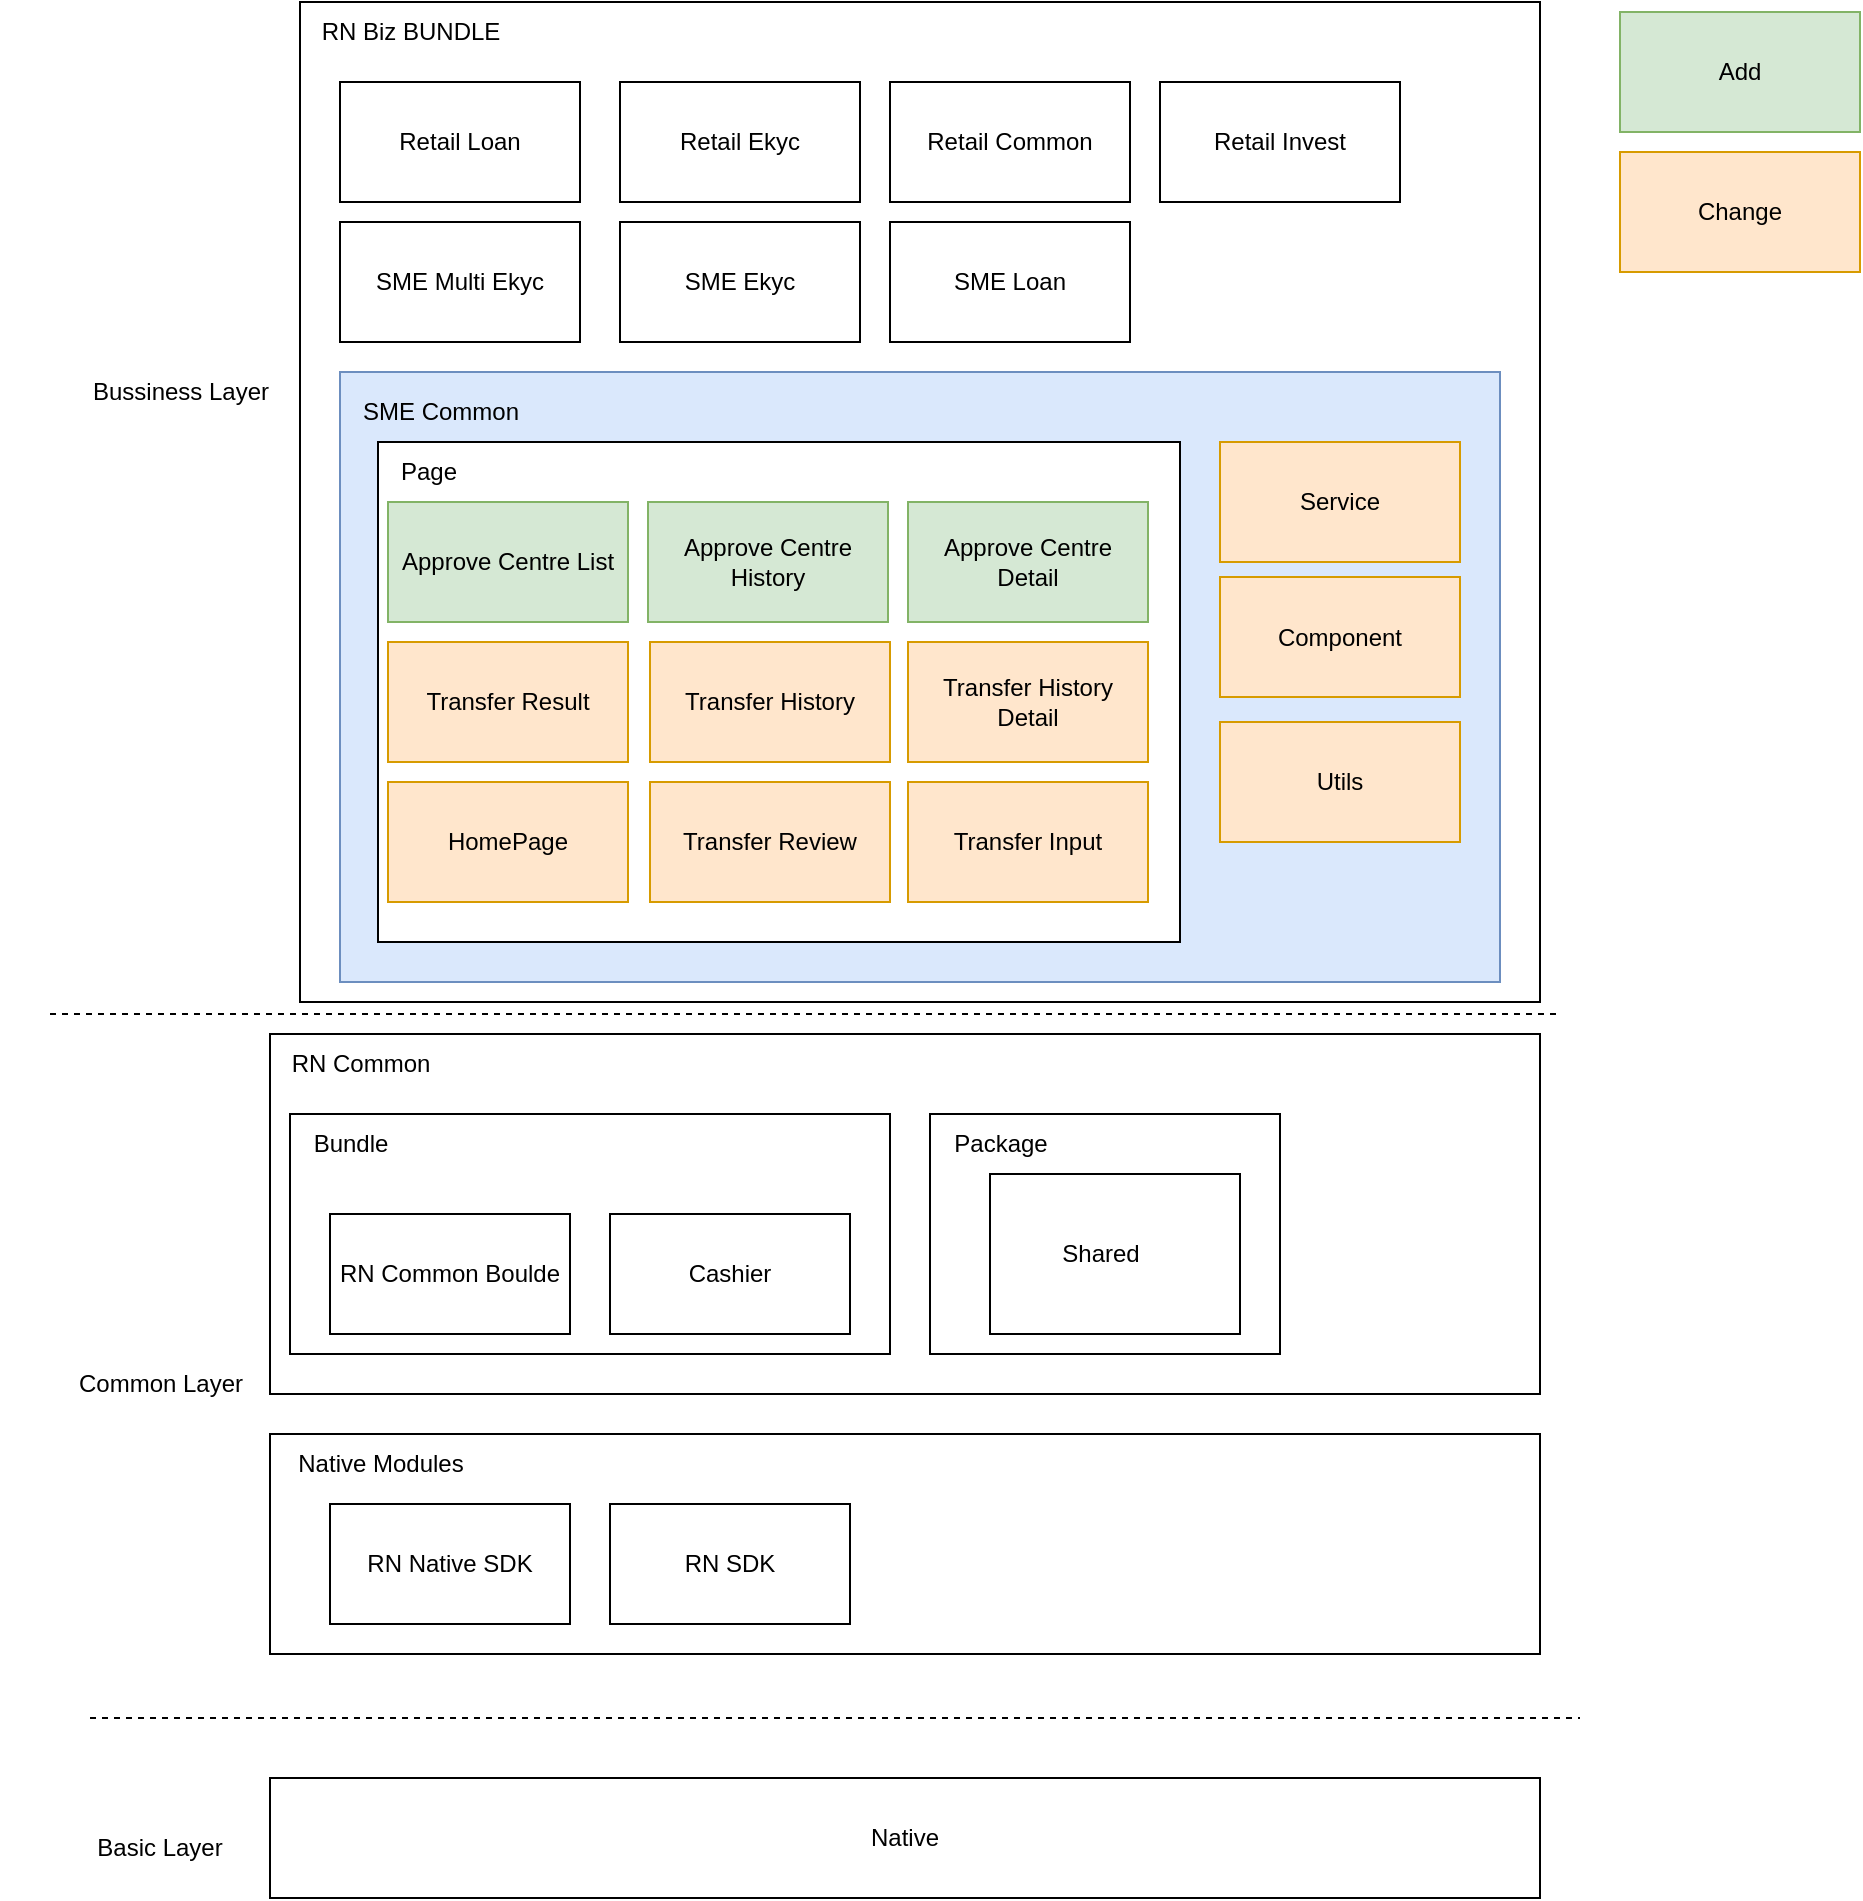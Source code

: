 <mxfile version="22.0.4" type="github" pages="4">
  <diagram name="第 1 页" id="SVOeLLBuaqfscllLG8ez">
    <mxGraphModel dx="1242" dy="789" grid="1" gridSize="10" guides="1" tooltips="1" connect="1" arrows="1" fold="1" page="1" pageScale="1" pageWidth="827" pageHeight="1169" math="0" shadow="0">
      <root>
        <mxCell id="0" />
        <mxCell id="1" parent="0" />
        <mxCell id="k2F19s1-udbzjFYvomcV-29" value="" style="rounded=0;whiteSpace=wrap;html=1;" vertex="1" parent="1">
          <mxGeometry x="165" y="586" width="635" height="180" as="geometry" />
        </mxCell>
        <mxCell id="k2F19s1-udbzjFYvomcV-27" value="" style="rounded=0;whiteSpace=wrap;html=1;" vertex="1" parent="1">
          <mxGeometry x="495" y="626" width="175" height="120" as="geometry" />
        </mxCell>
        <mxCell id="k2F19s1-udbzjFYvomcV-1" value="" style="endArrow=none;dashed=1;html=1;rounded=0;" edge="1" parent="1">
          <mxGeometry width="50" height="50" relative="1" as="geometry">
            <mxPoint x="55" y="576" as="sourcePoint" />
            <mxPoint x="810" y="576" as="targetPoint" />
          </mxGeometry>
        </mxCell>
        <mxCell id="k2F19s1-udbzjFYvomcV-2" value="Bussiness Layer" style="text;html=1;align=center;verticalAlign=middle;resizable=0;points=[];autosize=1;strokeColor=none;fillColor=none;" vertex="1" parent="1">
          <mxGeometry x="65" y="250" width="110" height="30" as="geometry" />
        </mxCell>
        <mxCell id="k2F19s1-udbzjFYvomcV-3" value="" style="rounded=0;whiteSpace=wrap;html=1;" vertex="1" parent="1">
          <mxGeometry x="180" y="70" width="620" height="500" as="geometry" />
        </mxCell>
        <mxCell id="k2F19s1-udbzjFYvomcV-4" value="RN Biz BUNDLE" style="text;html=1;align=center;verticalAlign=middle;resizable=0;points=[];autosize=1;strokeColor=none;fillColor=none;" vertex="1" parent="1">
          <mxGeometry x="180" y="70" width="110" height="30" as="geometry" />
        </mxCell>
        <mxCell id="k2F19s1-udbzjFYvomcV-5" value="Retail Loan" style="rounded=0;whiteSpace=wrap;html=1;" vertex="1" parent="1">
          <mxGeometry x="200" y="110" width="120" height="60" as="geometry" />
        </mxCell>
        <mxCell id="k2F19s1-udbzjFYvomcV-6" value="Retail Ekyc" style="rounded=0;whiteSpace=wrap;html=1;" vertex="1" parent="1">
          <mxGeometry x="340" y="110" width="120" height="60" as="geometry" />
        </mxCell>
        <mxCell id="k2F19s1-udbzjFYvomcV-7" value="Retail Invest" style="rounded=0;whiteSpace=wrap;html=1;" vertex="1" parent="1">
          <mxGeometry x="610" y="110" width="120" height="60" as="geometry" />
        </mxCell>
        <mxCell id="k2F19s1-udbzjFYvomcV-8" value="Retail Common" style="rounded=0;whiteSpace=wrap;html=1;" vertex="1" parent="1">
          <mxGeometry x="475" y="110" width="120" height="60" as="geometry" />
        </mxCell>
        <mxCell id="k2F19s1-udbzjFYvomcV-10" value="" style="rounded=0;whiteSpace=wrap;html=1;fillColor=#dae8fc;strokeColor=#6c8ebf;" vertex="1" parent="1">
          <mxGeometry x="200" y="255" width="580" height="305" as="geometry" />
        </mxCell>
        <mxCell id="k2F19s1-udbzjFYvomcV-11" value="SME Multi Ekyc" style="rounded=0;whiteSpace=wrap;html=1;" vertex="1" parent="1">
          <mxGeometry x="200" y="180" width="120" height="60" as="geometry" />
        </mxCell>
        <mxCell id="k2F19s1-udbzjFYvomcV-12" value="SME Ekyc" style="rounded=0;whiteSpace=wrap;html=1;" vertex="1" parent="1">
          <mxGeometry x="340" y="180" width="120" height="60" as="geometry" />
        </mxCell>
        <mxCell id="k2F19s1-udbzjFYvomcV-14" value="SME Loan" style="rounded=0;whiteSpace=wrap;html=1;" vertex="1" parent="1">
          <mxGeometry x="475" y="180" width="120" height="60" as="geometry" />
        </mxCell>
        <mxCell id="k2F19s1-udbzjFYvomcV-15" value="SME Common" style="text;html=1;align=center;verticalAlign=middle;resizable=0;points=[];autosize=1;strokeColor=none;fillColor=none;" vertex="1" parent="1">
          <mxGeometry x="200" y="260" width="100" height="30" as="geometry" />
        </mxCell>
        <mxCell id="k2F19s1-udbzjFYvomcV-20" value="Common Layer" style="text;html=1;align=center;verticalAlign=middle;resizable=0;points=[];autosize=1;strokeColor=none;fillColor=none;" vertex="1" parent="1">
          <mxGeometry x="55" y="746" width="110" height="30" as="geometry" />
        </mxCell>
        <mxCell id="k2F19s1-udbzjFYvomcV-21" value="" style="rounded=0;whiteSpace=wrap;html=1;" vertex="1" parent="1">
          <mxGeometry x="175" y="626" width="300" height="120" as="geometry" />
        </mxCell>
        <mxCell id="k2F19s1-udbzjFYvomcV-23" value="RN Common Boulde" style="whiteSpace=wrap;html=1;" vertex="1" parent="1">
          <mxGeometry x="195" y="676" width="120" height="60" as="geometry" />
        </mxCell>
        <mxCell id="k2F19s1-udbzjFYvomcV-24" value="Cashier" style="whiteSpace=wrap;html=1;" vertex="1" parent="1">
          <mxGeometry x="335" y="676" width="120" height="60" as="geometry" />
        </mxCell>
        <mxCell id="k2F19s1-udbzjFYvomcV-25" value="" style="whiteSpace=wrap;html=1;" vertex="1" parent="1">
          <mxGeometry x="525" y="656" width="125" height="80" as="geometry" />
        </mxCell>
        <mxCell id="k2F19s1-udbzjFYvomcV-26" value="Bundle" style="text;html=1;align=center;verticalAlign=middle;resizable=0;points=[];autosize=1;strokeColor=none;fillColor=none;" vertex="1" parent="1">
          <mxGeometry x="175" y="626" width="60" height="30" as="geometry" />
        </mxCell>
        <mxCell id="k2F19s1-udbzjFYvomcV-28" value="Package" style="text;html=1;align=center;verticalAlign=middle;resizable=0;points=[];autosize=1;strokeColor=none;fillColor=none;" vertex="1" parent="1">
          <mxGeometry x="495" y="626" width="70" height="30" as="geometry" />
        </mxCell>
        <mxCell id="k2F19s1-udbzjFYvomcV-30" value="RN Common" style="text;html=1;align=center;verticalAlign=middle;resizable=0;points=[];autosize=1;strokeColor=none;fillColor=none;" vertex="1" parent="1">
          <mxGeometry x="165" y="586" width="90" height="30" as="geometry" />
        </mxCell>
        <mxCell id="k2F19s1-udbzjFYvomcV-31" value="" style="rounded=0;whiteSpace=wrap;html=1;" vertex="1" parent="1">
          <mxGeometry x="165" y="786" width="635" height="110" as="geometry" />
        </mxCell>
        <mxCell id="k2F19s1-udbzjFYvomcV-32" value="Native Modules" style="text;html=1;align=center;verticalAlign=middle;resizable=0;points=[];autosize=1;strokeColor=none;fillColor=none;" vertex="1" parent="1">
          <mxGeometry x="165" y="786" width="110" height="30" as="geometry" />
        </mxCell>
        <mxCell id="k2F19s1-udbzjFYvomcV-33" value="RN Native SDK" style="rounded=0;whiteSpace=wrap;html=1;" vertex="1" parent="1">
          <mxGeometry x="195" y="821" width="120" height="60" as="geometry" />
        </mxCell>
        <mxCell id="k2F19s1-udbzjFYvomcV-34" value="RN SDK" style="rounded=0;whiteSpace=wrap;html=1;" vertex="1" parent="1">
          <mxGeometry x="335" y="821" width="120" height="60" as="geometry" />
        </mxCell>
        <mxCell id="k2F19s1-udbzjFYvomcV-35" value="" style="endArrow=none;dashed=1;html=1;rounded=0;" edge="1" parent="1">
          <mxGeometry width="50" height="50" relative="1" as="geometry">
            <mxPoint x="75" y="928" as="sourcePoint" />
            <mxPoint x="820" y="928" as="targetPoint" />
          </mxGeometry>
        </mxCell>
        <mxCell id="k2F19s1-udbzjFYvomcV-36" value="Basic Layer" style="text;html=1;strokeColor=none;fillColor=none;align=center;verticalAlign=middle;whiteSpace=wrap;rounded=0;" vertex="1" parent="1">
          <mxGeometry x="30" y="978" width="160" height="30" as="geometry" />
        </mxCell>
        <mxCell id="k2F19s1-udbzjFYvomcV-37" value="Native" style="rounded=0;whiteSpace=wrap;html=1;" vertex="1" parent="1">
          <mxGeometry x="165" y="958" width="635" height="60" as="geometry" />
        </mxCell>
        <mxCell id="k2F19s1-udbzjFYvomcV-38" value="" style="rounded=0;whiteSpace=wrap;html=1;" vertex="1" parent="1">
          <mxGeometry x="219" y="290" width="401" height="250" as="geometry" />
        </mxCell>
        <mxCell id="k2F19s1-udbzjFYvomcV-40" value="Page" style="text;html=1;align=center;verticalAlign=middle;resizable=0;points=[];autosize=1;strokeColor=none;fillColor=none;" vertex="1" parent="1">
          <mxGeometry x="219" y="290" width="50" height="30" as="geometry" />
        </mxCell>
        <mxCell id="k2F19s1-udbzjFYvomcV-17" value="Approve Centre List" style="rounded=0;whiteSpace=wrap;html=1;fillColor=#d5e8d4;strokeColor=#82b366;" vertex="1" parent="1">
          <mxGeometry x="224" y="320" width="120" height="60" as="geometry" />
        </mxCell>
        <mxCell id="k2F19s1-udbzjFYvomcV-18" value="Approve Centre History" style="rounded=0;whiteSpace=wrap;html=1;fillColor=#d5e8d4;strokeColor=#82b366;" vertex="1" parent="1">
          <mxGeometry x="354" y="320" width="120" height="60" as="geometry" />
        </mxCell>
        <mxCell id="k2F19s1-udbzjFYvomcV-19" value="Approve Centre Detail" style="rounded=0;whiteSpace=wrap;html=1;fillColor=#d5e8d4;strokeColor=#82b366;" vertex="1" parent="1">
          <mxGeometry x="484" y="320" width="120" height="60" as="geometry" />
        </mxCell>
        <mxCell id="k2F19s1-udbzjFYvomcV-41" value="Add" style="rounded=0;whiteSpace=wrap;html=1;fillColor=#d5e8d4;strokeColor=#82b366;" vertex="1" parent="1">
          <mxGeometry x="840" y="75" width="120" height="60" as="geometry" />
        </mxCell>
        <mxCell id="k2F19s1-udbzjFYvomcV-43" value="Transfer Input" style="rounded=0;whiteSpace=wrap;html=1;fillColor=#ffe6cc;strokeColor=#d79b00;" vertex="1" parent="1">
          <mxGeometry x="484" y="460" width="120" height="60" as="geometry" />
        </mxCell>
        <mxCell id="k2F19s1-udbzjFYvomcV-44" value="Transfer Result" style="rounded=0;whiteSpace=wrap;html=1;fillColor=#ffe6cc;strokeColor=#d79b00;" vertex="1" parent="1">
          <mxGeometry x="224" y="390" width="120" height="60" as="geometry" />
        </mxCell>
        <mxCell id="k2F19s1-udbzjFYvomcV-45" value="Transfer Review" style="rounded=0;whiteSpace=wrap;html=1;fillColor=#ffe6cc;strokeColor=#d79b00;" vertex="1" parent="1">
          <mxGeometry x="355" y="460" width="120" height="60" as="geometry" />
        </mxCell>
        <mxCell id="k2F19s1-udbzjFYvomcV-46" value="Transfer History" style="rounded=0;whiteSpace=wrap;html=1;fillColor=#ffe6cc;strokeColor=#d79b00;" vertex="1" parent="1">
          <mxGeometry x="355" y="390" width="120" height="60" as="geometry" />
        </mxCell>
        <mxCell id="k2F19s1-udbzjFYvomcV-47" value="Transfer History Detail" style="rounded=0;whiteSpace=wrap;html=1;fillColor=#ffe6cc;strokeColor=#d79b00;" vertex="1" parent="1">
          <mxGeometry x="484" y="390" width="120" height="60" as="geometry" />
        </mxCell>
        <mxCell id="k2F19s1-udbzjFYvomcV-48" value="Change" style="rounded=0;whiteSpace=wrap;html=1;fillColor=#ffe6cc;strokeColor=#d79b00;" vertex="1" parent="1">
          <mxGeometry x="840" y="145" width="120" height="60" as="geometry" />
        </mxCell>
        <mxCell id="k2F19s1-udbzjFYvomcV-50" value="Service" style="rounded=0;whiteSpace=wrap;html=1;fillColor=#ffe6cc;strokeColor=#d79b00;" vertex="1" parent="1">
          <mxGeometry x="640" y="290" width="120" height="60" as="geometry" />
        </mxCell>
        <mxCell id="k2F19s1-udbzjFYvomcV-51" value="Component" style="rounded=0;whiteSpace=wrap;html=1;fillColor=#ffe6cc;strokeColor=#d79b00;" vertex="1" parent="1">
          <mxGeometry x="640" y="357.5" width="120" height="60" as="geometry" />
        </mxCell>
        <mxCell id="k2F19s1-udbzjFYvomcV-53" value="Utils" style="rounded=0;whiteSpace=wrap;html=1;fillColor=#ffe6cc;strokeColor=#d79b00;" vertex="1" parent="1">
          <mxGeometry x="640" y="430" width="120" height="60" as="geometry" />
        </mxCell>
        <mxCell id="k2F19s1-udbzjFYvomcV-54" value="Shared" style="text;html=1;align=center;verticalAlign=middle;resizable=0;points=[];autosize=1;strokeColor=none;fillColor=none;" vertex="1" parent="1">
          <mxGeometry x="550" y="681" width="60" height="30" as="geometry" />
        </mxCell>
        <mxCell id="nD8VQmV03DWZrEPEARVr-1" value="HomePage" style="rounded=0;whiteSpace=wrap;html=1;fillColor=#ffe6cc;strokeColor=#d79b00;" vertex="1" parent="1">
          <mxGeometry x="224" y="460" width="120" height="60" as="geometry" />
        </mxCell>
      </root>
    </mxGraphModel>
  </diagram>
  <diagram id="fCjsPduJYnLVm-VEbAuy" name="第 2 页">
    <mxGraphModel dx="1242" dy="789" grid="1" gridSize="10" guides="1" tooltips="1" connect="1" arrows="1" fold="1" page="1" pageScale="1" pageWidth="827" pageHeight="1169" math="0" shadow="0">
      <root>
        <mxCell id="0" />
        <mxCell id="1" parent="0" />
        <mxCell id="AS8XyxeajcIy4XUS7tyt-1" value="Actor" style="shape=umlActor;verticalLabelPosition=bottom;verticalAlign=top;html=1;outlineConnect=0;" vertex="1" parent="1">
          <mxGeometry x="140" y="440" width="30" height="60" as="geometry" />
        </mxCell>
        <mxCell id="AS8XyxeajcIy4XUS7tyt-2" value="view Approve Centre List" style="rounded=0;whiteSpace=wrap;html=1;" vertex="1" parent="1">
          <mxGeometry x="370" y="170" width="120" height="60" as="geometry" />
        </mxCell>
        <mxCell id="AS8XyxeajcIy4XUS7tyt-6" style="rounded=0;orthogonalLoop=1;jettySize=auto;html=1;entryX=1;entryY=0.5;entryDx=0;entryDy=0;endArrow=diamondThin;endFill=0;" edge="1" parent="1" source="AS8XyxeajcIy4XUS7tyt-3" target="AS8XyxeajcIy4XUS7tyt-2">
          <mxGeometry relative="1" as="geometry" />
        </mxCell>
        <mxCell id="jyyUSGeaHIetnFDjhhCl-16" style="rounded=0;orthogonalLoop=1;jettySize=auto;html=1;endArrow=diamondThin;endFill=0;" edge="1" parent="1" source="AS8XyxeajcIy4XUS7tyt-3" target="AS8XyxeajcIy4XUS7tyt-5">
          <mxGeometry relative="1" as="geometry" />
        </mxCell>
        <mxCell id="AS8XyxeajcIy4XUS7tyt-3" value="view Approve Centre Detail" style="ellipse;whiteSpace=wrap;html=1;" vertex="1" parent="1">
          <mxGeometry x="650" y="215" width="120" height="80" as="geometry" />
        </mxCell>
        <mxCell id="AS8XyxeajcIy4XUS7tyt-5" value="view Approve Centre History" style="rounded=0;whiteSpace=wrap;html=1;" vertex="1" parent="1">
          <mxGeometry x="370" y="300" width="120" height="60" as="geometry" />
        </mxCell>
        <mxCell id="AS8XyxeajcIy4XUS7tyt-7" value="Submit Transfer Approve" style="rounded=0;whiteSpace=wrap;html=1;shape=ellipse;perimeter=ellipsePerimeter;" vertex="1" parent="1">
          <mxGeometry x="370" y="430" width="120" height="60" as="geometry" />
        </mxCell>
        <mxCell id="AS8XyxeajcIy4XUS7tyt-10" value="View Transfer Result" style="rounded=0;whiteSpace=wrap;html=1;shape=ellipse;perimeter=ellipsePerimeter;" vertex="1" parent="1">
          <mxGeometry x="370" y="530" width="120" height="60" as="geometry" />
        </mxCell>
        <mxCell id="jyyUSGeaHIetnFDjhhCl-2" value="View Approve Centre Card" style="rounded=0;whiteSpace=wrap;html=1;shape=ellipse;perimeter=ellipsePerimeter;" vertex="1" parent="1">
          <mxGeometry x="370" y="630" width="120" height="60" as="geometry" />
        </mxCell>
        <mxCell id="jyyUSGeaHIetnFDjhhCl-9" style="rounded=0;orthogonalLoop=1;jettySize=auto;html=1;entryX=1;entryY=0.5;entryDx=0;entryDy=0;endArrow=diamondThin;endFill=0;" edge="1" parent="1" source="jyyUSGeaHIetnFDjhhCl-5" target="AS8XyxeajcIy4XUS7tyt-3">
          <mxGeometry relative="1" as="geometry" />
        </mxCell>
        <mxCell id="jyyUSGeaHIetnFDjhhCl-5" value="Cancel Submitted" style="ellipse;whiteSpace=wrap;html=1;" vertex="1" parent="1">
          <mxGeometry x="950" y="100" width="120" height="80" as="geometry" />
        </mxCell>
        <mxCell id="jyyUSGeaHIetnFDjhhCl-10" style="rounded=0;orthogonalLoop=1;jettySize=auto;html=1;entryX=1;entryY=0.5;entryDx=0;entryDy=0;endArrow=diamondThin;endFill=0;" edge="1" parent="1" source="jyyUSGeaHIetnFDjhhCl-6" target="AS8XyxeajcIy4XUS7tyt-3">
          <mxGeometry relative="1" as="geometry" />
        </mxCell>
        <mxCell id="jyyUSGeaHIetnFDjhhCl-6" value="Approve Submitted" style="ellipse;whiteSpace=wrap;html=1;" vertex="1" parent="1">
          <mxGeometry x="950" y="210" width="120" height="80" as="geometry" />
        </mxCell>
        <mxCell id="jyyUSGeaHIetnFDjhhCl-11" style="rounded=0;orthogonalLoop=1;jettySize=auto;html=1;entryX=1;entryY=0.5;entryDx=0;entryDy=0;endArrow=diamondThin;endFill=0;" edge="1" parent="1" source="jyyUSGeaHIetnFDjhhCl-7" target="AS8XyxeajcIy4XUS7tyt-3">
          <mxGeometry relative="1" as="geometry" />
        </mxCell>
        <mxCell id="jyyUSGeaHIetnFDjhhCl-7" value="Reject Submitted" style="ellipse;whiteSpace=wrap;html=1;" vertex="1" parent="1">
          <mxGeometry x="950" y="330" width="120" height="80" as="geometry" />
        </mxCell>
        <mxCell id="jyyUSGeaHIetnFDjhhCl-12" value="includes" style="text;html=1;align=center;verticalAlign=middle;resizable=0;points=[];autosize=1;strokeColor=none;fillColor=none;" vertex="1" parent="1">
          <mxGeometry x="850" y="170" width="70" height="30" as="geometry" />
        </mxCell>
        <mxCell id="jyyUSGeaHIetnFDjhhCl-13" value="includes" style="text;html=1;align=center;verticalAlign=middle;resizable=0;points=[];autosize=1;strokeColor=none;fillColor=none;" vertex="1" parent="1">
          <mxGeometry x="850" y="230" width="70" height="30" as="geometry" />
        </mxCell>
        <mxCell id="jyyUSGeaHIetnFDjhhCl-15" value="includes" style="text;html=1;align=center;verticalAlign=middle;resizable=0;points=[];autosize=1;strokeColor=none;fillColor=none;" vertex="1" parent="1">
          <mxGeometry x="870" y="280" width="70" height="30" as="geometry" />
        </mxCell>
        <mxCell id="jyyUSGeaHIetnFDjhhCl-17" value="includes" style="text;html=1;align=center;verticalAlign=middle;resizable=0;points=[];autosize=1;strokeColor=none;fillColor=none;" vertex="1" parent="1">
          <mxGeometry x="540" y="190" width="70" height="30" as="geometry" />
        </mxCell>
        <mxCell id="jyyUSGeaHIetnFDjhhCl-18" value="includes" style="text;html=1;align=center;verticalAlign=middle;resizable=0;points=[];autosize=1;strokeColor=none;fillColor=none;" vertex="1" parent="1">
          <mxGeometry x="540" y="295" width="70" height="30" as="geometry" />
        </mxCell>
        <mxCell id="jyyUSGeaHIetnFDjhhCl-19" style="rounded=0;orthogonalLoop=1;jettySize=auto;html=1;entryX=1;entryY=0.333;entryDx=0;entryDy=0;entryPerimeter=0;startArrow=classicThin;startFill=1;endArrow=none;endFill=0;exitX=0;exitY=0.5;exitDx=0;exitDy=0;" edge="1" parent="1" source="AS8XyxeajcIy4XUS7tyt-2" target="AS8XyxeajcIy4XUS7tyt-1">
          <mxGeometry relative="1" as="geometry">
            <mxPoint x="360" y="210" as="sourcePoint" />
          </mxGeometry>
        </mxCell>
        <mxCell id="jyyUSGeaHIetnFDjhhCl-20" style="rounded=0;orthogonalLoop=1;jettySize=auto;html=1;entryX=1;entryY=0.333;entryDx=0;entryDy=0;entryPerimeter=0;startArrow=classic;startFill=1;endArrow=none;endFill=0;exitX=0;exitY=0.5;exitDx=0;exitDy=0;" edge="1" parent="1" source="AS8XyxeajcIy4XUS7tyt-5" target="AS8XyxeajcIy4XUS7tyt-1">
          <mxGeometry relative="1" as="geometry" />
        </mxCell>
        <mxCell id="jyyUSGeaHIetnFDjhhCl-21" style="rounded=0;orthogonalLoop=1;jettySize=auto;html=1;entryX=1;entryY=0.333;entryDx=0;entryDy=0;entryPerimeter=0;endArrow=diamondThin;endFill=0;" edge="1" parent="1" source="AS8XyxeajcIy4XUS7tyt-7" target="AS8XyxeajcIy4XUS7tyt-1">
          <mxGeometry relative="1" as="geometry" />
        </mxCell>
        <mxCell id="jyyUSGeaHIetnFDjhhCl-22" style="rounded=0;orthogonalLoop=1;jettySize=auto;html=1;entryX=1;entryY=0.333;entryDx=0;entryDy=0;entryPerimeter=0;endArrow=diamondThin;endFill=0;" edge="1" parent="1" source="AS8XyxeajcIy4XUS7tyt-10" target="AS8XyxeajcIy4XUS7tyt-1">
          <mxGeometry relative="1" as="geometry" />
        </mxCell>
        <mxCell id="jyyUSGeaHIetnFDjhhCl-23" style="rounded=0;orthogonalLoop=1;jettySize=auto;html=1;entryX=1;entryY=0.333;entryDx=0;entryDy=0;entryPerimeter=0;endArrow=diamondThin;endFill=0;" edge="1" parent="1" source="jyyUSGeaHIetnFDjhhCl-2" target="AS8XyxeajcIy4XUS7tyt-1">
          <mxGeometry relative="1" as="geometry" />
        </mxCell>
        <mxCell id="jyyUSGeaHIetnFDjhhCl-24" value="includes" style="text;html=1;align=center;verticalAlign=middle;resizable=0;points=[];autosize=1;strokeColor=none;fillColor=none;" vertex="1" parent="1">
          <mxGeometry x="280" y="480" width="70" height="30" as="geometry" />
        </mxCell>
        <mxCell id="jyyUSGeaHIetnFDjhhCl-25" value="includes" style="text;html=1;align=center;verticalAlign=middle;resizable=0;points=[];autosize=1;strokeColor=none;fillColor=none;" vertex="1" parent="1">
          <mxGeometry x="240" y="555" width="70" height="30" as="geometry" />
        </mxCell>
      </root>
    </mxGraphModel>
  </diagram>
  <diagram id="XMk9npUKY9AwcK1mhTFS" name="第 3 页">
    <mxGraphModel dx="1242" dy="789" grid="1" gridSize="10" guides="1" tooltips="1" connect="1" arrows="1" fold="1" page="1" pageScale="1" pageWidth="827" pageHeight="1169" math="0" shadow="0">
      <root>
        <mxCell id="0" />
        <mxCell id="1" parent="0" />
        <mxCell id="8f5kq6JjVeGG66D4WR4m-1" value="" style="rounded=0;whiteSpace=wrap;html=1;" vertex="1" parent="1">
          <mxGeometry x="610" y="820" width="210" height="100" as="geometry" />
        </mxCell>
        <mxCell id="8f5kq6JjVeGG66D4WR4m-2" value="&lt;b&gt;Approve Centre List&lt;/b&gt;" style="text;html=1;align=center;verticalAlign=middle;resizable=0;points=[];autosize=1;strokeColor=none;fillColor=none;" vertex="1" parent="1">
          <mxGeometry x="610" y="820" width="140" height="30" as="geometry" />
        </mxCell>
        <mxCell id="8f5kq6JjVeGG66D4WR4m-13" style="edgeStyle=orthogonalEdgeStyle;rounded=0;orthogonalLoop=1;jettySize=auto;html=1;entryX=0;entryY=0.5;entryDx=0;entryDy=0;" edge="1" parent="1" source="8f5kq6JjVeGG66D4WR4m-3" target="8f5kq6JjVeGG66D4WR4m-9">
          <mxGeometry relative="1" as="geometry">
            <mxPoint x="900" y="990" as="targetPoint" />
          </mxGeometry>
        </mxCell>
        <mxCell id="8f5kq6JjVeGG66D4WR4m-3" value="interface ApproveCentreListProps {}" style="text;html=1;align=center;verticalAlign=middle;resizable=0;points=[];autosize=1;strokeColor=none;fillColor=none;" vertex="1" parent="1">
          <mxGeometry x="610" y="855" width="210" height="30" as="geometry" />
        </mxCell>
        <mxCell id="8f5kq6JjVeGG66D4WR4m-12" value="" style="edgeStyle=orthogonalEdgeStyle;rounded=0;orthogonalLoop=1;jettySize=auto;html=1;" edge="1" parent="1" source="8f5kq6JjVeGG66D4WR4m-5" target="8f5kq6JjVeGG66D4WR4m-10">
          <mxGeometry relative="1" as="geometry">
            <Array as="points">
              <mxPoint x="1053" y="890" />
              <mxPoint x="1053" y="890" />
            </Array>
          </mxGeometry>
        </mxCell>
        <mxCell id="8f5kq6JjVeGG66D4WR4m-5" value="" style="rounded=0;whiteSpace=wrap;html=1;" vertex="1" parent="1">
          <mxGeometry x="970" y="720" width="243" height="100" as="geometry" />
        </mxCell>
        <mxCell id="8f5kq6JjVeGG66D4WR4m-6" value="&lt;b&gt;Approve Centre History&lt;/b&gt;" style="text;html=1;align=center;verticalAlign=middle;resizable=0;points=[];autosize=1;strokeColor=none;fillColor=none;" vertex="1" parent="1">
          <mxGeometry x="970" y="720" width="160" height="30" as="geometry" />
        </mxCell>
        <mxCell id="8f5kq6JjVeGG66D4WR4m-7" value="interface ApproveCentreHisotryProps {}" style="text;html=1;align=center;verticalAlign=middle;resizable=0;points=[];autosize=1;strokeColor=none;fillColor=none;" vertex="1" parent="1">
          <mxGeometry x="970" y="755" width="230" height="30" as="geometry" />
        </mxCell>
        <mxCell id="8f5kq6JjVeGG66D4WR4m-8" style="edgeStyle=orthogonalEdgeStyle;rounded=0;orthogonalLoop=1;jettySize=auto;html=1;entryX=0;entryY=0.5;entryDx=0;entryDy=0;entryPerimeter=0;" edge="1" parent="1" source="8f5kq6JjVeGG66D4WR4m-1" target="8f5kq6JjVeGG66D4WR4m-7">
          <mxGeometry relative="1" as="geometry" />
        </mxCell>
        <mxCell id="8f5kq6JjVeGG66D4WR4m-9" value="" style="rounded=0;whiteSpace=wrap;html=1;" vertex="1" parent="1">
          <mxGeometry x="970" y="970" width="243" height="100" as="geometry" />
        </mxCell>
        <mxCell id="8f5kq6JjVeGG66D4WR4m-10" value="&lt;b&gt;Approve Centre Detail&lt;/b&gt;" style="text;html=1;align=center;verticalAlign=middle;resizable=0;points=[];autosize=1;strokeColor=none;fillColor=none;" vertex="1" parent="1">
          <mxGeometry x="975" y="970" width="150" height="30" as="geometry" />
        </mxCell>
        <mxCell id="8f5kq6JjVeGG66D4WR4m-11" value="interface ApproveCentreDetailProps {&lt;br&gt;approveId:string&lt;br&gt;}" style="text;html=1;align=center;verticalAlign=middle;resizable=0;points=[];autosize=1;strokeColor=none;fillColor=none;" vertex="1" parent="1">
          <mxGeometry x="980" y="1000" width="220" height="60" as="geometry" />
        </mxCell>
        <mxCell id="8f5kq6JjVeGG66D4WR4m-14" value="{&lt;br&gt;&lt;div style=&quot;&quot;&gt;&lt;span style=&quot;background-color: initial;&quot;&gt;approveId:string&lt;/span&gt;&lt;/div&gt;}" style="text;html=1;align=left;verticalAlign=middle;resizable=0;points=[];autosize=1;strokeColor=none;fillColor=none;" vertex="1" parent="1">
          <mxGeometry x="900" y="920" width="110" height="60" as="geometry" />
        </mxCell>
        <mxCell id="8f5kq6JjVeGG66D4WR4m-15" value="{&lt;br&gt;&lt;div style=&quot;&quot;&gt;&lt;span style=&quot;background-color: initial;&quot;&gt;approveId:string&lt;/span&gt;&lt;/div&gt;}" style="text;html=1;align=left;verticalAlign=middle;resizable=0;points=[];autosize=1;strokeColor=none;fillColor=none;" vertex="1" parent="1">
          <mxGeometry x="1053" y="840" width="110" height="60" as="geometry" />
        </mxCell>
        <mxCell id="8f5kq6JjVeGG66D4WR4m-18" style="edgeStyle=orthogonalEdgeStyle;rounded=0;orthogonalLoop=1;jettySize=auto;html=1;" edge="1" parent="1" source="8f5kq6JjVeGG66D4WR4m-16" target="8f5kq6JjVeGG66D4WR4m-17">
          <mxGeometry relative="1" as="geometry">
            <Array as="points">
              <mxPoint x="520" y="510" />
              <mxPoint x="520" y="625" />
            </Array>
          </mxGeometry>
        </mxCell>
        <mxCell id="8f5kq6JjVeGG66D4WR4m-16" value="" style="rounded=0;whiteSpace=wrap;html=1;" vertex="1" parent="1">
          <mxGeometry x="220" y="470" width="210" height="80" as="geometry" />
        </mxCell>
        <mxCell id="8f5kq6JjVeGG66D4WR4m-36" value="" style="edgeStyle=orthogonalEdgeStyle;rounded=0;orthogonalLoop=1;jettySize=auto;html=1;" edge="1" parent="1" source="8f5kq6JjVeGG66D4WR4m-17" target="8f5kq6JjVeGG66D4WR4m-35">
          <mxGeometry relative="1" as="geometry">
            <Array as="points">
              <mxPoint x="910" y="625" />
              <mxPoint x="910" y="625" />
            </Array>
          </mxGeometry>
        </mxCell>
        <mxCell id="8f5kq6JjVeGG66D4WR4m-17" value="" style="rounded=0;whiteSpace=wrap;html=1;" vertex="1" parent="1">
          <mxGeometry x="610" y="585" width="210" height="80" as="geometry" />
        </mxCell>
        <mxCell id="8f5kq6JjVeGG66D4WR4m-20" value="&lt;b&gt;Transfer Input&lt;/b&gt;" style="text;html=1;align=center;verticalAlign=middle;resizable=0;points=[];autosize=1;strokeColor=none;fillColor=none;" vertex="1" parent="1">
          <mxGeometry x="610" y="585" width="100" height="30" as="geometry" />
        </mxCell>
        <mxCell id="8f5kq6JjVeGG66D4WR4m-21" value="&lt;b&gt;New Transfer&lt;/b&gt;" style="text;html=1;align=center;verticalAlign=middle;resizable=0;points=[];autosize=1;strokeColor=none;fillColor=none;" vertex="1" parent="1">
          <mxGeometry x="220" y="470" width="100" height="30" as="geometry" />
        </mxCell>
        <mxCell id="8f5kq6JjVeGG66D4WR4m-26" style="edgeStyle=orthogonalEdgeStyle;rounded=0;orthogonalLoop=1;jettySize=auto;html=1;entryX=0;entryY=0.5;entryDx=0;entryDy=0;" edge="1" parent="1" source="8f5kq6JjVeGG66D4WR4m-22" target="8f5kq6JjVeGG66D4WR4m-17">
          <mxGeometry relative="1" as="geometry">
            <Array as="points">
              <mxPoint x="520" y="760" />
              <mxPoint x="520" y="625" />
            </Array>
          </mxGeometry>
        </mxCell>
        <mxCell id="8f5kq6JjVeGG66D4WR4m-22" value="" style="rounded=0;whiteSpace=wrap;html=1;" vertex="1" parent="1">
          <mxGeometry x="215" y="735" width="210" height="80" as="geometry" />
        </mxCell>
        <mxCell id="8f5kq6JjVeGG66D4WR4m-23" value="&lt;b&gt;HomePage&lt;/b&gt;" style="text;html=1;align=center;verticalAlign=middle;resizable=0;points=[];autosize=1;strokeColor=none;fillColor=none;" vertex="1" parent="1">
          <mxGeometry x="220" y="735" width="90" height="30" as="geometry" />
        </mxCell>
        <mxCell id="8f5kq6JjVeGG66D4WR4m-27" style="edgeStyle=orthogonalEdgeStyle;rounded=0;orthogonalLoop=1;jettySize=auto;html=1;entryX=0;entryY=0.5;entryDx=0;entryDy=0;" edge="1" parent="1" source="8f5kq6JjVeGG66D4WR4m-24" target="8f5kq6JjVeGG66D4WR4m-17">
          <mxGeometry relative="1" as="geometry" />
        </mxCell>
        <mxCell id="8f5kq6JjVeGG66D4WR4m-24" value="" style="rounded=0;whiteSpace=wrap;html=1;" vertex="1" parent="1">
          <mxGeometry x="220" y="600" width="210" height="80" as="geometry" />
        </mxCell>
        <mxCell id="8f5kq6JjVeGG66D4WR4m-25" value="&lt;b&gt;TransferLanding&lt;/b&gt;" style="text;html=1;align=center;verticalAlign=middle;resizable=0;points=[];autosize=1;strokeColor=none;fillColor=none;" vertex="1" parent="1">
          <mxGeometry x="220" y="600" width="120" height="30" as="geometry" />
        </mxCell>
        <mxCell id="8f5kq6JjVeGG66D4WR4m-28" value="interface HomePageProps {&lt;br&gt;}" style="text;html=1;align=center;verticalAlign=middle;resizable=0;points=[];autosize=1;strokeColor=none;fillColor=none;" vertex="1" parent="1">
          <mxGeometry x="220" y="765" width="170" height="40" as="geometry" />
        </mxCell>
        <mxCell id="8f5kq6JjVeGG66D4WR4m-29" value="interface NewTransferProps {&lt;br&gt;}" style="text;html=1;align=center;verticalAlign=middle;resizable=0;points=[];autosize=1;strokeColor=none;fillColor=none;" vertex="1" parent="1">
          <mxGeometry x="225" y="500" width="180" height="40" as="geometry" />
        </mxCell>
        <mxCell id="8f5kq6JjVeGG66D4WR4m-30" value="interface TransferLandingProps {&lt;br&gt;}" style="text;html=1;align=center;verticalAlign=middle;resizable=0;points=[];autosize=1;strokeColor=none;fillColor=none;" vertex="1" parent="1">
          <mxGeometry x="215" y="630" width="200" height="40" as="geometry" />
        </mxCell>
        <mxCell id="8f5kq6JjVeGG66D4WR4m-32" value="interface TransferInputProps {&lt;br&gt;}" style="text;html=1;align=center;verticalAlign=middle;resizable=0;points=[];autosize=1;strokeColor=none;fillColor=none;" vertex="1" parent="1">
          <mxGeometry x="612" y="615" width="180" height="40" as="geometry" />
        </mxCell>
        <mxCell id="8f5kq6JjVeGG66D4WR4m-33" value="" style="rounded=0;whiteSpace=wrap;html=1;" vertex="1" parent="1">
          <mxGeometry x="930" y="585" width="210" height="80" as="geometry" />
        </mxCell>
        <mxCell id="8f5kq6JjVeGG66D4WR4m-34" value="&lt;b&gt;Transfer Review&lt;/b&gt;" style="text;html=1;align=center;verticalAlign=middle;resizable=0;points=[];autosize=1;strokeColor=none;fillColor=none;" vertex="1" parent="1">
          <mxGeometry x="920" y="585" width="120" height="30" as="geometry" />
        </mxCell>
        <mxCell id="8f5kq6JjVeGG66D4WR4m-35" value="interface TransferReviewProps {&lt;br&gt;}" style="text;html=1;align=center;verticalAlign=middle;resizable=0;points=[];autosize=1;strokeColor=none;fillColor=none;" vertex="1" parent="1">
          <mxGeometry x="930" y="615" width="190" height="40" as="geometry" />
        </mxCell>
        <mxCell id="8f5kq6JjVeGG66D4WR4m-37" value="" style="rounded=0;whiteSpace=wrap;html=1;" vertex="1" parent="1">
          <mxGeometry x="1230" y="585" width="210" height="80" as="geometry" />
        </mxCell>
        <mxCell id="8f5kq6JjVeGG66D4WR4m-38" value="&lt;b&gt;Transfer Result&lt;/b&gt;" style="text;html=1;align=center;verticalAlign=middle;resizable=0;points=[];autosize=1;strokeColor=none;fillColor=none;" vertex="1" parent="1">
          <mxGeometry x="1230" y="585" width="110" height="30" as="geometry" />
        </mxCell>
        <mxCell id="8f5kq6JjVeGG66D4WR4m-39" value="interface TransferResultProps {&lt;br&gt;}" style="text;html=1;align=center;verticalAlign=middle;resizable=0;points=[];autosize=1;strokeColor=none;fillColor=none;" vertex="1" parent="1">
          <mxGeometry x="1230" y="615" width="190" height="40" as="geometry" />
        </mxCell>
        <mxCell id="8f5kq6JjVeGG66D4WR4m-40" style="edgeStyle=orthogonalEdgeStyle;rounded=0;orthogonalLoop=1;jettySize=auto;html=1;entryX=0.013;entryY=0.238;entryDx=0;entryDy=0;entryPerimeter=0;" edge="1" parent="1" source="8f5kq6JjVeGG66D4WR4m-33" target="8f5kq6JjVeGG66D4WR4m-39">
          <mxGeometry relative="1" as="geometry" />
        </mxCell>
        <mxCell id="8f5kq6JjVeGG66D4WR4m-41" style="edgeStyle=orthogonalEdgeStyle;rounded=0;orthogonalLoop=1;jettySize=auto;html=1;entryX=-0.002;entryY=0.783;entryDx=0;entryDy=0;entryPerimeter=0;" edge="1" parent="1" source="8f5kq6JjVeGG66D4WR4m-22" target="8f5kq6JjVeGG66D4WR4m-3">
          <mxGeometry relative="1" as="geometry">
            <Array as="points">
              <mxPoint x="520" y="760" />
              <mxPoint x="520" y="878" />
            </Array>
          </mxGeometry>
        </mxCell>
      </root>
    </mxGraphModel>
  </diagram>
  <diagram id="J2uWFid1PBfHQsavgFMr" name="第 4 页">
    <mxGraphModel dx="1242" dy="789" grid="1" gridSize="10" guides="1" tooltips="1" connect="1" arrows="1" fold="1" page="1" pageScale="1" pageWidth="827" pageHeight="1169" math="0" shadow="0">
      <root>
        <mxCell id="0" />
        <mxCell id="1" parent="0" />
        <mxCell id="DcLgtRXE91wZauaQoets-2" value="Approve Centre List Page" style="rounded=0;whiteSpace=wrap;html=1;" vertex="1" parent="1">
          <mxGeometry x="260" y="110" width="170" height="30" as="geometry" />
        </mxCell>
        <mxCell id="DcLgtRXE91wZauaQoets-8" value="" style="rounded=0;whiteSpace=wrap;html=1;" vertex="1" parent="1">
          <mxGeometry x="260" y="140" width="170" height="120" as="geometry" />
        </mxCell>
        <mxCell id="DcLgtRXE91wZauaQoets-10" value="state:{&lt;br&gt;approveList :&amp;nbsp; Array,&lt;br&gt;myRequestList: Array,&lt;br&gt;}" style="text;html=1;align=left;verticalAlign=middle;resizable=0;points=[];autosize=1;strokeColor=none;fillColor=none;" vertex="1" parent="1">
          <mxGeometry x="260" y="140" width="140" height="70" as="geometry" />
        </mxCell>
        <mxCell id="DcLgtRXE91wZauaQoets-11" value="Approve Centre List" style="rounded=0;whiteSpace=wrap;html=1;" vertex="1" parent="1">
          <mxGeometry x="530" y="110" width="170" height="30" as="geometry" />
        </mxCell>
        <mxCell id="DcLgtRXE91wZauaQoets-12" value="" style="rounded=0;whiteSpace=wrap;html=1;" vertex="1" parent="1">
          <mxGeometry x="530" y="140" width="170" height="120" as="geometry" />
        </mxCell>
        <mxCell id="DcLgtRXE91wZauaQoets-14" style="edgeStyle=orthogonalEdgeStyle;rounded=0;orthogonalLoop=1;jettySize=auto;html=1;entryX=1;entryY=0.5;entryDx=0;entryDy=0;" edge="1" parent="1" source="DcLgtRXE91wZauaQoets-12" target="DcLgtRXE91wZauaQoets-8">
          <mxGeometry relative="1" as="geometry" />
        </mxCell>
        <mxCell id="DcLgtRXE91wZauaQoets-15" value="Approve Centre List Item" style="rounded=0;whiteSpace=wrap;html=1;" vertex="1" parent="1">
          <mxGeometry x="810" y="110" width="170" height="30" as="geometry" />
        </mxCell>
        <mxCell id="DcLgtRXE91wZauaQoets-17" value="" style="edgeStyle=orthogonalEdgeStyle;rounded=0;orthogonalLoop=1;jettySize=auto;html=1;" edge="1" parent="1" source="DcLgtRXE91wZauaQoets-16" target="DcLgtRXE91wZauaQoets-12">
          <mxGeometry relative="1" as="geometry" />
        </mxCell>
        <mxCell id="DcLgtRXE91wZauaQoets-16" value="" style="rounded=0;whiteSpace=wrap;html=1;" vertex="1" parent="1">
          <mxGeometry x="810" y="140" width="170" height="120" as="geometry" />
        </mxCell>
        <mxCell id="DcLgtRXE91wZauaQoets-18" value="&amp;nbsp;Pay Item" style="rounded=0;whiteSpace=wrap;html=1;" vertex="1" parent="1">
          <mxGeometry x="1080" y="110" width="170" height="30" as="geometry" />
        </mxCell>
        <mxCell id="DcLgtRXE91wZauaQoets-22" value="" style="edgeStyle=orthogonalEdgeStyle;rounded=0;orthogonalLoop=1;jettySize=auto;html=1;" edge="1" parent="1" source="DcLgtRXE91wZauaQoets-19" target="DcLgtRXE91wZauaQoets-16">
          <mxGeometry relative="1" as="geometry" />
        </mxCell>
        <mxCell id="DcLgtRXE91wZauaQoets-19" value="" style="rounded=0;whiteSpace=wrap;html=1;" vertex="1" parent="1">
          <mxGeometry x="1080" y="140" width="170" height="120" as="geometry" />
        </mxCell>
        <mxCell id="DcLgtRXE91wZauaQoets-20" value="Approve List Base Item" style="rounded=0;whiteSpace=wrap;html=1;" vertex="1" parent="1">
          <mxGeometry x="1350" y="110" width="270" height="30" as="geometry" />
        </mxCell>
        <mxCell id="DcLgtRXE91wZauaQoets-23" value="" style="edgeStyle=orthogonalEdgeStyle;rounded=0;orthogonalLoop=1;jettySize=auto;html=1;" edge="1" parent="1" source="DcLgtRXE91wZauaQoets-21" target="DcLgtRXE91wZauaQoets-19">
          <mxGeometry relative="1" as="geometry" />
        </mxCell>
        <mxCell id="DcLgtRXE91wZauaQoets-21" value="" style="rounded=0;whiteSpace=wrap;html=1;" vertex="1" parent="1">
          <mxGeometry x="1350" y="140" width="270" height="120" as="geometry" />
        </mxCell>
        <mxCell id="DcLgtRXE91wZauaQoets-25" value="props:{&lt;br&gt;title :&amp;nbsp; string,&lt;br&gt;subTtitle: string,&lt;br&gt;status:&quot;submitted&quot;|&quot;appored&quot;|&quot;expried&quot;|&quot;rejected&quot;&lt;br&gt;opreator: string&lt;br&gt;onPress?: ()=&amp;gt;void&lt;br&gt;rightChild: Element&lt;br&gt;}" style="text;html=1;align=left;verticalAlign=middle;resizable=0;points=[];autosize=1;strokeColor=none;fillColor=none;" vertex="1" parent="1">
          <mxGeometry x="1350" y="130" width="280" height="130" as="geometry" />
        </mxCell>
        <mxCell id="DcLgtRXE91wZauaQoets-26" value="props:{&lt;br&gt;list: Array&lt;br&gt;}" style="text;html=1;align=left;verticalAlign=middle;resizable=0;points=[];autosize=1;strokeColor=none;fillColor=none;" vertex="1" parent="1">
          <mxGeometry x="530" y="140" width="70" height="60" as="geometry" />
        </mxCell>
        <mxCell id="DcLgtRXE91wZauaQoets-28" value="props:{&lt;br&gt;cardType:&quot;Pay&quot;&amp;nbsp; ,&lt;br&gt;cardData: Object&lt;br&gt;}" style="text;html=1;align=left;verticalAlign=middle;resizable=0;points=[];autosize=1;strokeColor=none;fillColor=none;" vertex="1" parent="1">
          <mxGeometry x="810" y="140" width="120" height="70" as="geometry" />
        </mxCell>
        <mxCell id="DcLgtRXE91wZauaQoets-29" value="props:{&lt;br&gt;cardData: Object&lt;br&gt;}" style="text;html=1;align=left;verticalAlign=middle;resizable=0;points=[];autosize=1;strokeColor=none;fillColor=none;" vertex="1" parent="1">
          <mxGeometry x="1080" y="140" width="110" height="60" as="geometry" />
        </mxCell>
        <mxCell id="DcLgtRXE91wZauaQoets-30" value="" style="endArrow=none;dashed=1;html=1;rounded=0;" edge="1" parent="1">
          <mxGeometry width="50" height="50" relative="1" as="geometry">
            <mxPoint x="1030" y="450" as="sourcePoint" />
            <mxPoint x="1030" y="10" as="targetPoint" />
          </mxGeometry>
        </mxCell>
        <mxCell id="DcLgtRXE91wZauaQoets-31" value="" style="endArrow=none;dashed=1;html=1;rounded=0;" edge="1" parent="1">
          <mxGeometry width="50" height="50" relative="1" as="geometry">
            <mxPoint x="1300" y="450" as="sourcePoint" />
            <mxPoint x="1300" as="targetPoint" />
          </mxGeometry>
        </mxCell>
        <mxCell id="DcLgtRXE91wZauaQoets-32" value="后续新增的类型卡片" style="rounded=0;whiteSpace=wrap;html=1;" vertex="1" parent="1">
          <mxGeometry x="1080" y="300" width="170" height="30" as="geometry" />
        </mxCell>
        <mxCell id="DcLgtRXE91wZauaQoets-35" style="edgeStyle=orthogonalEdgeStyle;rounded=0;orthogonalLoop=1;jettySize=auto;html=1;entryX=1;entryY=0.5;entryDx=0;entryDy=0;" edge="1" parent="1" source="DcLgtRXE91wZauaQoets-33" target="DcLgtRXE91wZauaQoets-16">
          <mxGeometry relative="1" as="geometry" />
        </mxCell>
        <mxCell id="DcLgtRXE91wZauaQoets-33" value="" style="rounded=0;whiteSpace=wrap;html=1;" vertex="1" parent="1">
          <mxGeometry x="1080" y="330" width="170" height="120" as="geometry" />
        </mxCell>
        <mxCell id="DcLgtRXE91wZauaQoets-34" value="props:{&lt;br&gt;cardData: Object&lt;br&gt;}" style="text;html=1;align=left;verticalAlign=middle;resizable=0;points=[];autosize=1;strokeColor=none;fillColor=none;" vertex="1" parent="1">
          <mxGeometry x="1080" y="330" width="110" height="60" as="geometry" />
        </mxCell>
      </root>
    </mxGraphModel>
  </diagram>
</mxfile>
